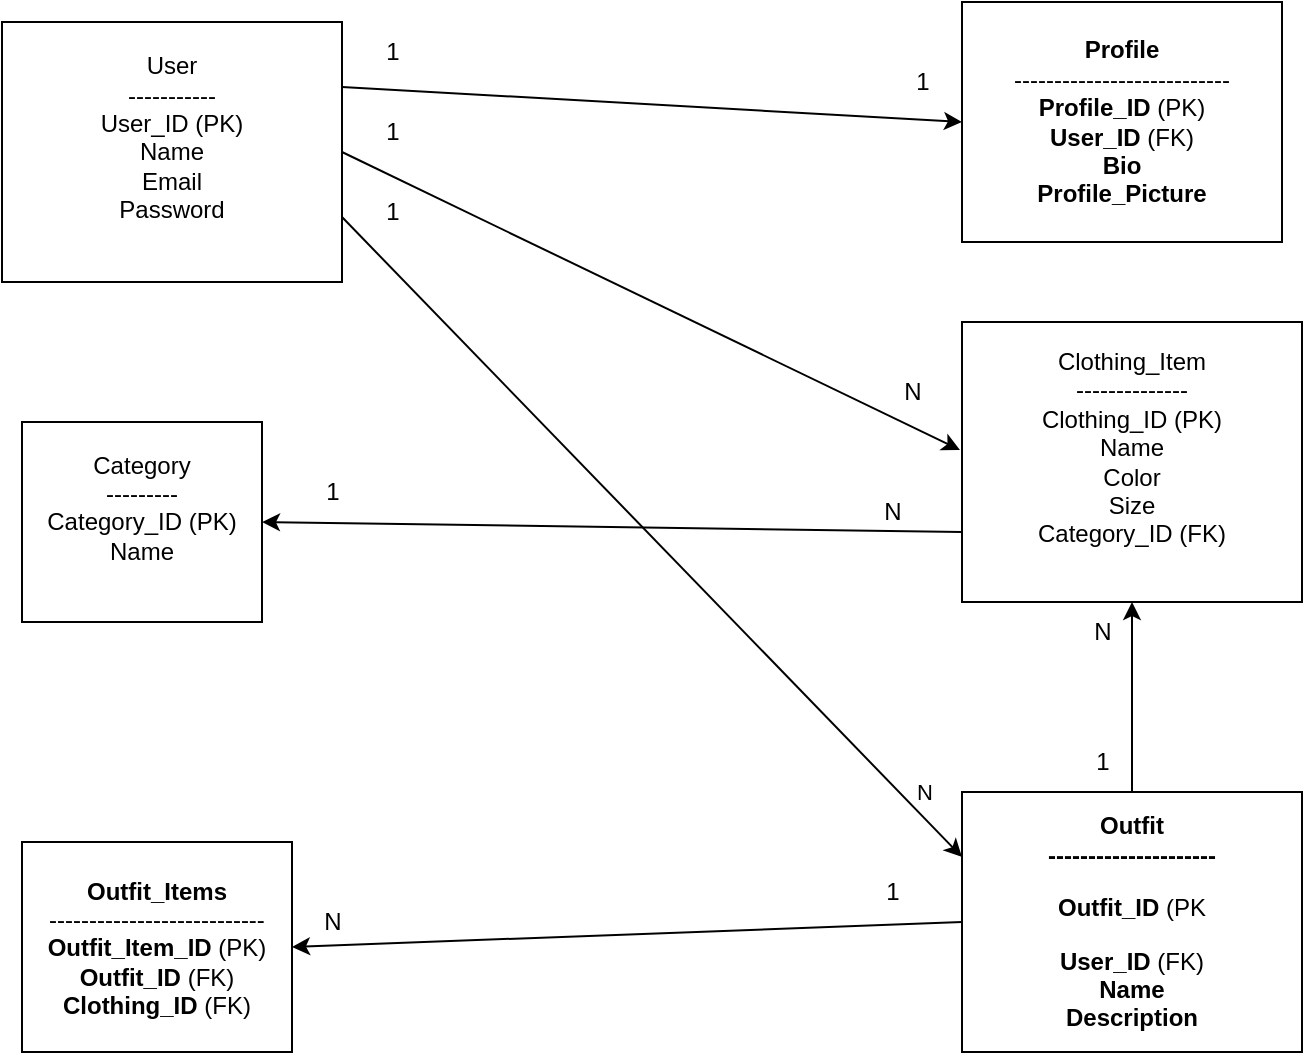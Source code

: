 <mxfile>
    <diagram id="8cJZui_EhbEZiuhcFInI" name="Page-1">
        <mxGraphModel dx="1155" dy="628" grid="1" gridSize="10" guides="1" tooltips="1" connect="1" arrows="1" fold="1" page="1" pageScale="1" pageWidth="850" pageHeight="1100" math="0" shadow="0">
            <root>
                <mxCell id="0"/>
                <mxCell id="1" parent="0"/>
                <mxCell id="16" style="edgeStyle=none;html=1;exitX=1;exitY=0.5;exitDx=0;exitDy=0;entryX=-0.006;entryY=0.457;entryDx=0;entryDy=0;entryPerimeter=0;" edge="1" parent="1" source="2" target="6">
                    <mxGeometry relative="1" as="geometry"/>
                </mxCell>
                <mxCell id="22" style="edgeStyle=none;html=1;exitX=1;exitY=0.25;exitDx=0;exitDy=0;entryX=0;entryY=0.5;entryDx=0;entryDy=0;" edge="1" parent="1" source="2" target="21">
                    <mxGeometry relative="1" as="geometry"/>
                </mxCell>
                <mxCell id="25" style="edgeStyle=none;html=1;exitX=1;exitY=0.75;exitDx=0;exitDy=0;entryX=0;entryY=0.25;entryDx=0;entryDy=0;" edge="1" parent="1" source="2" target="7">
                    <mxGeometry relative="1" as="geometry"/>
                </mxCell>
                <mxCell id="27" value="N" style="edgeLabel;html=1;align=center;verticalAlign=middle;resizable=0;points=[];" vertex="1" connectable="0" parent="25">
                    <mxGeometry x="0.815" y="3" relative="1" as="geometry">
                        <mxPoint x="7" y="-1" as="offset"/>
                    </mxGeometry>
                </mxCell>
                <mxCell id="2" value="&lt;div&gt;User&lt;/div&gt;&lt;div&gt;-----------&lt;/div&gt;&lt;div&gt;User_ID (PK)&lt;/div&gt;&lt;div&gt;Name&lt;/div&gt;&lt;div&gt;Email&lt;/div&gt;&lt;div&gt;Password&lt;/div&gt;&lt;div&gt;&lt;br&gt;&lt;/div&gt;" style="rounded=0;whiteSpace=wrap;html=1;" vertex="1" parent="1">
                    <mxGeometry x="60" y="60" width="170" height="130" as="geometry"/>
                </mxCell>
                <mxCell id="4" value="&lt;div&gt;Category&lt;/div&gt;&lt;div&gt;---------&lt;/div&gt;&lt;div&gt;Category_ID (PK)&lt;/div&gt;&lt;div&gt;Name&lt;/div&gt;&lt;div&gt;&lt;br&gt;&lt;/div&gt;" style="rounded=0;whiteSpace=wrap;html=1;" vertex="1" parent="1">
                    <mxGeometry x="70" y="260" width="120" height="100" as="geometry"/>
                </mxCell>
                <mxCell id="17" style="edgeStyle=none;html=1;exitX=0;exitY=0.75;exitDx=0;exitDy=0;entryX=1;entryY=0.5;entryDx=0;entryDy=0;" edge="1" parent="1" source="6" target="4">
                    <mxGeometry relative="1" as="geometry"/>
                </mxCell>
                <mxCell id="6" value="&lt;div&gt;&lt;div&gt;Clothing_Item&lt;/div&gt;&lt;div&gt;--------------&lt;/div&gt;&lt;div&gt;Clothing_ID (PK)&lt;/div&gt;&lt;div&gt;Name&lt;/div&gt;&lt;div&gt;Color&lt;/div&gt;&lt;div&gt;Size&lt;/div&gt;&lt;div&gt;Category_ID (FK)&lt;/div&gt;&lt;/div&gt;&lt;div&gt;&lt;br&gt;&lt;/div&gt;" style="rounded=0;whiteSpace=wrap;html=1;" vertex="1" parent="1">
                    <mxGeometry x="540" y="210" width="170" height="140" as="geometry"/>
                </mxCell>
                <mxCell id="28" style="edgeStyle=none;html=1;exitX=0.5;exitY=0;exitDx=0;exitDy=0;entryX=0.5;entryY=1;entryDx=0;entryDy=0;" edge="1" parent="1" source="7" target="6">
                    <mxGeometry relative="1" as="geometry"/>
                </mxCell>
                <mxCell id="31" style="edgeStyle=none;html=1;exitX=0;exitY=0.5;exitDx=0;exitDy=0;entryX=1;entryY=0.5;entryDx=0;entryDy=0;" edge="1" parent="1" source="7" target="20">
                    <mxGeometry relative="1" as="geometry"/>
                </mxCell>
                <mxCell id="7" value="&lt;p&gt;&lt;strong&gt;Outfit&lt;br&gt;&lt;/strong&gt;&lt;strong style=&quot;background-color: initial;&quot;&gt;---------------------&lt;/strong&gt;&lt;/p&gt;&lt;p&gt;&lt;strong style=&quot;background-color: initial;&quot;&gt;Outfit_ID&lt;/strong&gt;&lt;span style=&quot;background-color: initial;&quot;&gt; (PK&lt;/span&gt;&lt;/p&gt;&lt;p&gt;&lt;strong style=&quot;background-color: initial;&quot;&gt;User_ID&lt;/strong&gt;&lt;span style=&quot;background-color: initial;&quot;&gt; (FK)&lt;br&gt;&lt;/span&gt;&lt;strong style=&quot;background-color: initial;&quot;&gt;Name&lt;br&gt;&lt;/strong&gt;&lt;strong style=&quot;background-color: initial;&quot;&gt;Description&lt;/strong&gt;&lt;/p&gt;" style="rounded=0;whiteSpace=wrap;html=1;" vertex="1" parent="1">
                    <mxGeometry x="540" y="445" width="170" height="130" as="geometry"/>
                </mxCell>
                <mxCell id="12" value="1" style="text;html=1;align=center;verticalAlign=middle;resizable=0;points=[];autosize=1;strokeColor=none;fillColor=none;" vertex="1" parent="1">
                    <mxGeometry x="240" y="100" width="30" height="30" as="geometry"/>
                </mxCell>
                <mxCell id="13" value="N" style="text;html=1;align=center;verticalAlign=middle;resizable=0;points=[];autosize=1;strokeColor=none;fillColor=none;" vertex="1" parent="1">
                    <mxGeometry x="500" y="230" width="30" height="30" as="geometry"/>
                </mxCell>
                <mxCell id="18" value="N" style="text;html=1;align=center;verticalAlign=middle;resizable=0;points=[];autosize=1;strokeColor=none;fillColor=none;" vertex="1" parent="1">
                    <mxGeometry x="490" y="290" width="30" height="30" as="geometry"/>
                </mxCell>
                <mxCell id="19" value="1" style="text;html=1;align=center;verticalAlign=middle;resizable=0;points=[];autosize=1;strokeColor=none;fillColor=none;" vertex="1" parent="1">
                    <mxGeometry x="210" y="280" width="30" height="30" as="geometry"/>
                </mxCell>
                <mxCell id="20" value="&lt;p&gt;&lt;strong&gt;Outfit_Items&lt;br&gt;&lt;/strong&gt;---------------------------&lt;br&gt;&lt;strong style=&quot;background-color: initial;&quot;&gt;Outfit_Item_ID&lt;/strong&gt;&lt;span style=&quot;background-color: initial;&quot;&gt; (PK)&lt;br&gt;&lt;/span&gt;&lt;strong style=&quot;background-color: initial;&quot;&gt;Outfit_ID&lt;/strong&gt;&lt;span style=&quot;background-color: initial;&quot;&gt; (FK)&lt;br&gt;&lt;/span&gt;&lt;strong style=&quot;background-color: initial;&quot;&gt;Clothing_ID&lt;/strong&gt;&lt;span style=&quot;background-color: initial;&quot;&gt; (FK)&lt;/span&gt;&lt;/p&gt;" style="rounded=0;whiteSpace=wrap;html=1;" vertex="1" parent="1">
                    <mxGeometry x="70" y="470" width="135" height="105" as="geometry"/>
                </mxCell>
                <mxCell id="21" value="&lt;p&gt;&lt;strong&gt;Profile&lt;br&gt;&lt;/strong&gt;---------------------------&lt;br&gt;&lt;strong style=&quot;background-color: initial;&quot;&gt;Profile_ID&lt;/strong&gt;&lt;span style=&quot;background-color: initial;&quot;&gt; (PK)&lt;br&gt;&lt;/span&gt;&lt;strong style=&quot;background-color: initial;&quot;&gt;User_ID&lt;/strong&gt;&lt;span style=&quot;background-color: initial;&quot;&gt; (FK)&lt;br&gt;&lt;/span&gt;&lt;strong style=&quot;background-color: initial;&quot;&gt;Bio&lt;br&gt;&lt;/strong&gt;&lt;strong style=&quot;background-color: initial;&quot;&gt;Profile_Picture&lt;/strong&gt;&lt;/p&gt;" style="rounded=0;whiteSpace=wrap;html=1;" vertex="1" parent="1">
                    <mxGeometry x="540" y="50" width="160" height="120" as="geometry"/>
                </mxCell>
                <mxCell id="23" value="1" style="text;html=1;align=center;verticalAlign=middle;resizable=0;points=[];autosize=1;strokeColor=none;fillColor=none;" vertex="1" parent="1">
                    <mxGeometry x="240" y="60" width="30" height="30" as="geometry"/>
                </mxCell>
                <mxCell id="24" value="1" style="text;html=1;align=center;verticalAlign=middle;resizable=0;points=[];autosize=1;strokeColor=none;fillColor=none;" vertex="1" parent="1">
                    <mxGeometry x="505" y="75" width="30" height="30" as="geometry"/>
                </mxCell>
                <mxCell id="26" value="1" style="text;html=1;align=center;verticalAlign=middle;resizable=0;points=[];autosize=1;strokeColor=none;fillColor=none;" vertex="1" parent="1">
                    <mxGeometry x="240" y="140" width="30" height="30" as="geometry"/>
                </mxCell>
                <mxCell id="29" value="1" style="text;html=1;align=center;verticalAlign=middle;resizable=0;points=[];autosize=1;strokeColor=none;fillColor=none;" vertex="1" parent="1">
                    <mxGeometry x="595" y="415" width="30" height="30" as="geometry"/>
                </mxCell>
                <mxCell id="30" value="N" style="text;html=1;align=center;verticalAlign=middle;resizable=0;points=[];autosize=1;strokeColor=none;fillColor=none;" vertex="1" parent="1">
                    <mxGeometry x="595" y="350" width="30" height="30" as="geometry"/>
                </mxCell>
                <mxCell id="32" value="1" style="text;html=1;align=center;verticalAlign=middle;resizable=0;points=[];autosize=1;strokeColor=none;fillColor=none;" vertex="1" parent="1">
                    <mxGeometry x="490" y="480" width="30" height="30" as="geometry"/>
                </mxCell>
                <mxCell id="33" value="N" style="text;html=1;align=center;verticalAlign=middle;resizable=0;points=[];autosize=1;strokeColor=none;fillColor=none;" vertex="1" parent="1">
                    <mxGeometry x="210" y="495" width="30" height="30" as="geometry"/>
                </mxCell>
            </root>
        </mxGraphModel>
    </diagram>
</mxfile>